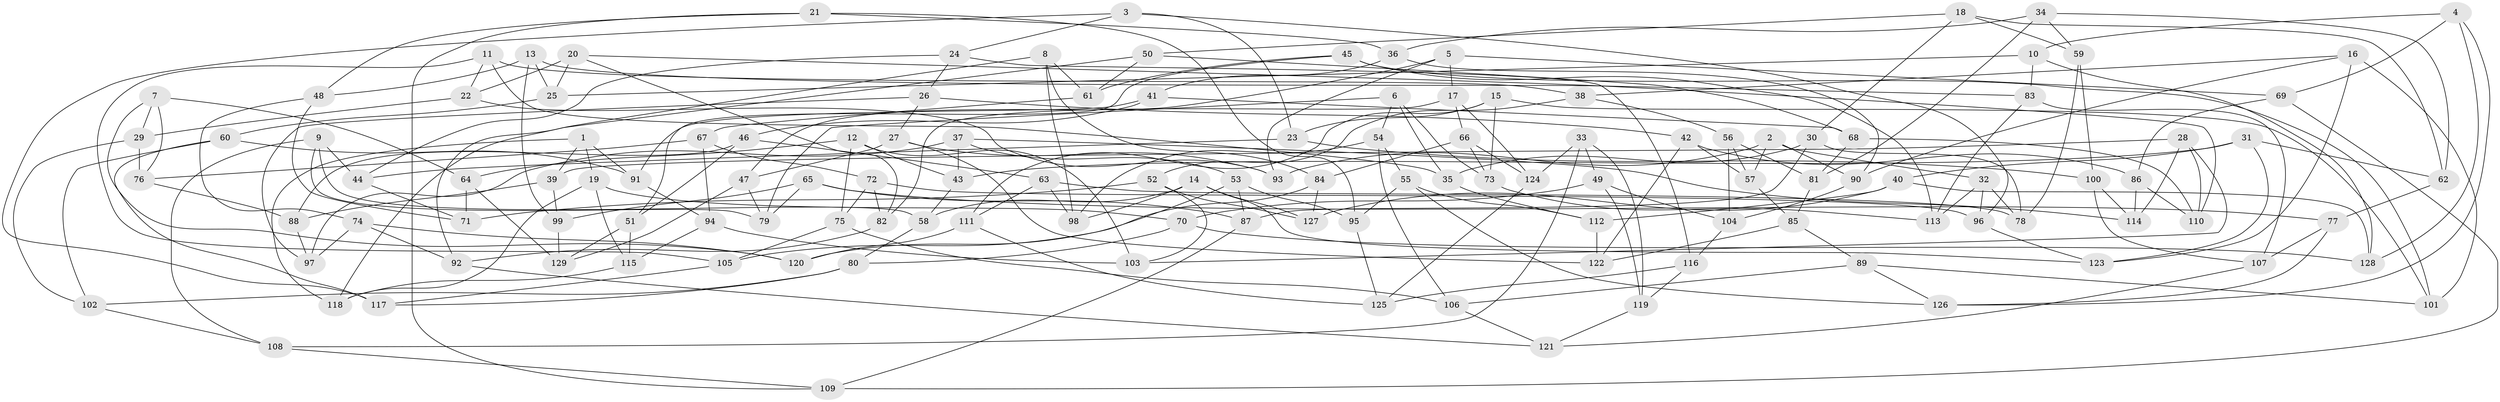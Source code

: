 // Generated by graph-tools (version 1.1) at 2025/56/03/09/25 04:56:14]
// undirected, 129 vertices, 258 edges
graph export_dot {
graph [start="1"]
  node [color=gray90,style=filled];
  1;
  2;
  3;
  4;
  5;
  6;
  7;
  8;
  9;
  10;
  11;
  12;
  13;
  14;
  15;
  16;
  17;
  18;
  19;
  20;
  21;
  22;
  23;
  24;
  25;
  26;
  27;
  28;
  29;
  30;
  31;
  32;
  33;
  34;
  35;
  36;
  37;
  38;
  39;
  40;
  41;
  42;
  43;
  44;
  45;
  46;
  47;
  48;
  49;
  50;
  51;
  52;
  53;
  54;
  55;
  56;
  57;
  58;
  59;
  60;
  61;
  62;
  63;
  64;
  65;
  66;
  67;
  68;
  69;
  70;
  71;
  72;
  73;
  74;
  75;
  76;
  77;
  78;
  79;
  80;
  81;
  82;
  83;
  84;
  85;
  86;
  87;
  88;
  89;
  90;
  91;
  92;
  93;
  94;
  95;
  96;
  97;
  98;
  99;
  100;
  101;
  102;
  103;
  104;
  105;
  106;
  107;
  108;
  109;
  110;
  111;
  112;
  113;
  114;
  115;
  116;
  117;
  118;
  119;
  120;
  121;
  122;
  123;
  124;
  125;
  126;
  127;
  128;
  129;
  1 -- 118;
  1 -- 19;
  1 -- 91;
  1 -- 39;
  2 -- 93;
  2 -- 90;
  2 -- 32;
  2 -- 57;
  3 -- 96;
  3 -- 24;
  3 -- 117;
  3 -- 23;
  4 -- 69;
  4 -- 126;
  4 -- 10;
  4 -- 128;
  5 -- 17;
  5 -- 93;
  5 -- 47;
  5 -- 69;
  6 -- 35;
  6 -- 79;
  6 -- 54;
  6 -- 73;
  7 -- 64;
  7 -- 120;
  7 -- 76;
  7 -- 29;
  8 -- 92;
  8 -- 98;
  8 -- 61;
  8 -- 84;
  9 -- 108;
  9 -- 44;
  9 -- 79;
  9 -- 58;
  10 -- 25;
  10 -- 83;
  10 -- 128;
  11 -- 105;
  11 -- 22;
  11 -- 35;
  11 -- 38;
  12 -- 64;
  12 -- 43;
  12 -- 103;
  12 -- 75;
  13 -- 25;
  13 -- 99;
  13 -- 48;
  13 -- 83;
  14 -- 58;
  14 -- 123;
  14 -- 127;
  14 -- 98;
  15 -- 111;
  15 -- 101;
  15 -- 23;
  15 -- 73;
  16 -- 90;
  16 -- 101;
  16 -- 38;
  16 -- 123;
  17 -- 124;
  17 -- 66;
  17 -- 82;
  18 -- 50;
  18 -- 62;
  18 -- 30;
  18 -- 59;
  19 -- 118;
  19 -- 70;
  19 -- 115;
  20 -- 110;
  20 -- 82;
  20 -- 25;
  20 -- 22;
  21 -- 95;
  21 -- 48;
  21 -- 109;
  21 -- 36;
  22 -- 93;
  22 -- 29;
  23 -- 44;
  23 -- 100;
  24 -- 44;
  24 -- 116;
  24 -- 26;
  25 -- 60;
  26 -- 97;
  26 -- 42;
  26 -- 27;
  27 -- 47;
  27 -- 93;
  27 -- 122;
  28 -- 110;
  28 -- 114;
  28 -- 103;
  28 -- 39;
  29 -- 102;
  29 -- 76;
  30 -- 87;
  30 -- 78;
  30 -- 35;
  31 -- 40;
  31 -- 43;
  31 -- 123;
  31 -- 62;
  32 -- 113;
  32 -- 96;
  32 -- 78;
  33 -- 119;
  33 -- 108;
  33 -- 124;
  33 -- 49;
  34 -- 62;
  34 -- 59;
  34 -- 36;
  34 -- 81;
  35 -- 112;
  36 -- 41;
  36 -- 90;
  37 -- 43;
  37 -- 97;
  37 -- 53;
  37 -- 114;
  38 -- 56;
  38 -- 52;
  39 -- 88;
  39 -- 99;
  40 -- 127;
  40 -- 112;
  40 -- 128;
  41 -- 46;
  41 -- 91;
  41 -- 68;
  42 -- 122;
  42 -- 86;
  42 -- 57;
  43 -- 58;
  44 -- 71;
  45 -- 51;
  45 -- 101;
  45 -- 113;
  45 -- 61;
  46 -- 63;
  46 -- 51;
  46 -- 88;
  47 -- 79;
  47 -- 129;
  48 -- 71;
  48 -- 74;
  49 -- 70;
  49 -- 119;
  49 -- 104;
  50 -- 61;
  50 -- 68;
  50 -- 118;
  51 -- 115;
  51 -- 129;
  52 -- 127;
  52 -- 71;
  52 -- 103;
  53 -- 120;
  53 -- 87;
  53 -- 95;
  54 -- 98;
  54 -- 106;
  54 -- 55;
  55 -- 126;
  55 -- 112;
  55 -- 95;
  56 -- 81;
  56 -- 104;
  56 -- 57;
  57 -- 85;
  58 -- 80;
  59 -- 78;
  59 -- 100;
  60 -- 102;
  60 -- 91;
  60 -- 117;
  61 -- 67;
  62 -- 77;
  63 -- 78;
  63 -- 111;
  63 -- 98;
  64 -- 71;
  64 -- 129;
  65 -- 77;
  65 -- 87;
  65 -- 99;
  65 -- 79;
  66 -- 73;
  66 -- 124;
  66 -- 84;
  67 -- 72;
  67 -- 94;
  67 -- 76;
  68 -- 81;
  68 -- 110;
  69 -- 86;
  69 -- 109;
  70 -- 128;
  70 -- 80;
  72 -- 75;
  72 -- 96;
  72 -- 82;
  73 -- 113;
  74 -- 120;
  74 -- 97;
  74 -- 92;
  75 -- 105;
  75 -- 106;
  76 -- 88;
  77 -- 107;
  77 -- 126;
  80 -- 102;
  80 -- 117;
  81 -- 85;
  82 -- 92;
  83 -- 113;
  83 -- 107;
  84 -- 105;
  84 -- 127;
  85 -- 89;
  85 -- 122;
  86 -- 110;
  86 -- 114;
  87 -- 109;
  88 -- 97;
  89 -- 126;
  89 -- 106;
  89 -- 101;
  90 -- 104;
  91 -- 94;
  92 -- 121;
  94 -- 115;
  94 -- 103;
  95 -- 125;
  96 -- 123;
  99 -- 129;
  100 -- 107;
  100 -- 114;
  102 -- 108;
  104 -- 116;
  105 -- 117;
  106 -- 121;
  107 -- 121;
  108 -- 109;
  111 -- 120;
  111 -- 125;
  112 -- 122;
  115 -- 118;
  116 -- 119;
  116 -- 125;
  119 -- 121;
  124 -- 125;
}
